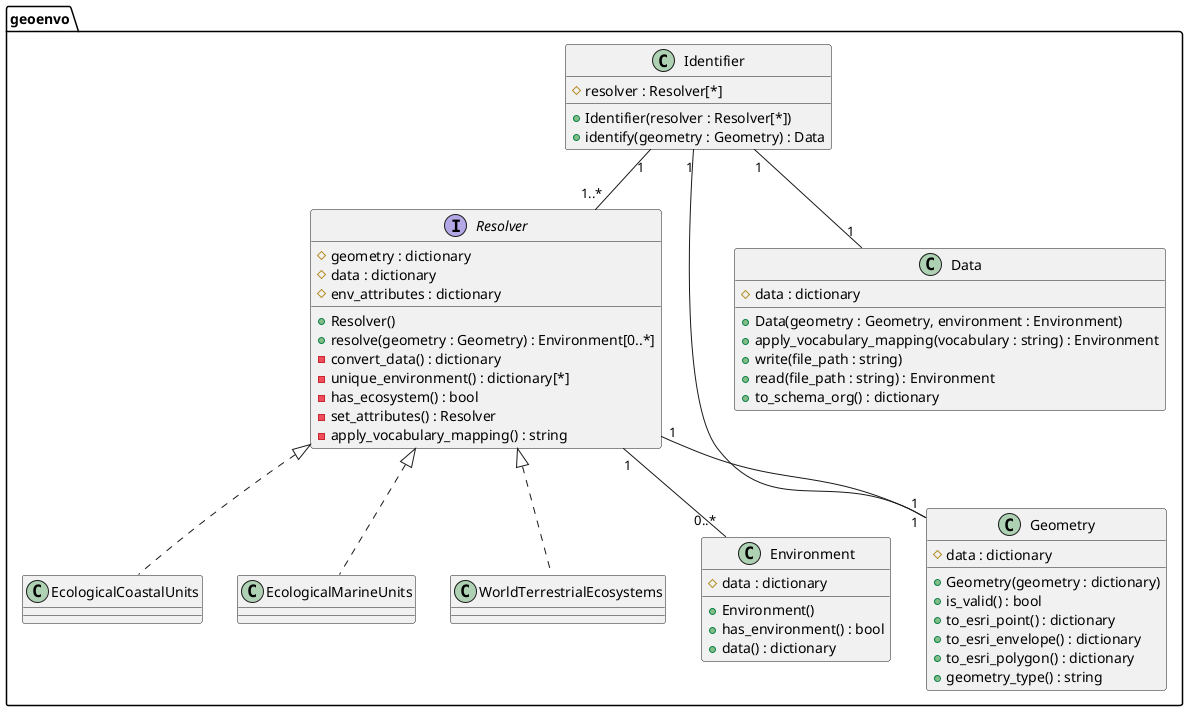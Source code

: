 @startuml
package "geoenvo" {

    class Identifier {
        # resolver : Resolver[*]
        + Identifier(resolver : Resolver[*])
        + identify(geometry : Geometry) : Data
    }

    interface Resolver {
        # geometry : dictionary
        # data : dictionary
        # env_attributes : dictionary
        + Resolver()
        + resolve(geometry : Geometry) : Environment[0..*]
        - convert_data() : dictionary
        - unique_environment() : dictionary[*]
        - has_ecosystem() : bool
        - set_attributes() : Resolver
        - apply_vocabulary_mapping() : string
    }

    class WorldTerrestrialEcosystems implements Resolver {
    }

    class EcologicalCoastalUnits implements Resolver {
    }

    class EcologicalMarineUnits implements Resolver {
    }

    class Geometry {
        # data : dictionary
        + Geometry(geometry : dictionary)
        + is_valid() : bool
        + to_esri_point() : dictionary
        + to_esri_envelope() : dictionary
        + to_esri_polygon() : dictionary
        + geometry_type() : string
    }

    class Environment {
        # data : dictionary
        + Environment()
        + has_environment() : bool
        + data() : dictionary
    }

    class Data {
        # data : dictionary
        + Data(geometry : Geometry, environment : Environment)
        + apply_vocabulary_mapping(vocabulary : string) : Environment
        + write(file_path : string)
        + read(file_path : string) : Environment
        + to_schema_org() : dictionary
    }

    Identifier "1" -- "1..*" Resolver
    Identifier "1" -- "1" Data
    Identifier "1" -- "1" Geometry
    Resolver "1" -- "0..*" Environment
    Resolver "1" -- "1" Geometry
}
@enduml